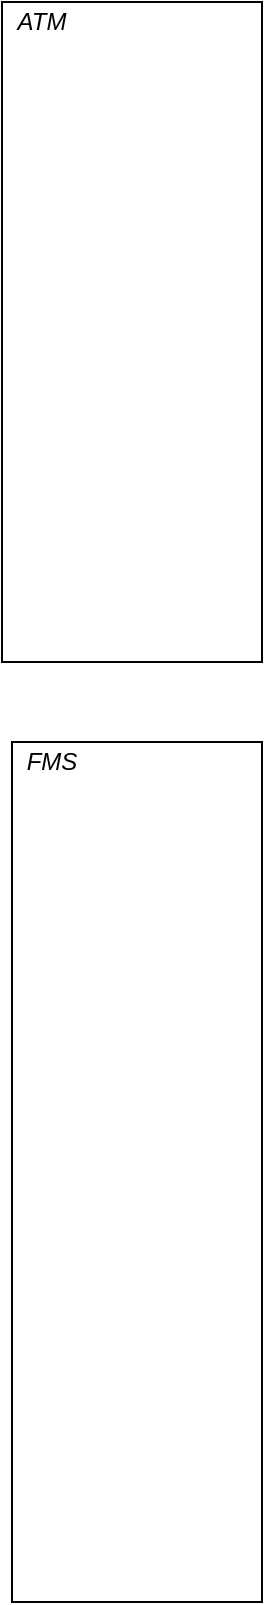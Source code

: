 <mxfile version="13.7.3" type="github">
  <diagram id="ibJbVLS4hWbRgZfAMbUb" name="Page-1">
    <mxGraphModel dx="868" dy="479" grid="1" gridSize="10" guides="1" tooltips="1" connect="1" arrows="1" fold="1" page="1" pageScale="1" pageWidth="850" pageHeight="1100" math="0" shadow="0">
      <root>
        <mxCell id="0" />
        <mxCell id="1" parent="0" />
        <mxCell id="TFYRqIjvRKhbQdXWvnds-1" value="" style="rounded=0;whiteSpace=wrap;html=1;" vertex="1" parent="1">
          <mxGeometry x="320" y="60" width="130" height="330" as="geometry" />
        </mxCell>
        <mxCell id="TFYRqIjvRKhbQdXWvnds-2" value="&lt;i&gt;ATM&lt;/i&gt;" style="text;html=1;strokeColor=none;fillColor=none;align=center;verticalAlign=middle;whiteSpace=wrap;rounded=0;" vertex="1" parent="1">
          <mxGeometry x="320" y="60" width="40" height="20" as="geometry" />
        </mxCell>
        <mxCell id="TFYRqIjvRKhbQdXWvnds-3" value="" style="rounded=0;whiteSpace=wrap;html=1;" vertex="1" parent="1">
          <mxGeometry x="325" y="430" width="125" height="430" as="geometry" />
        </mxCell>
        <mxCell id="TFYRqIjvRKhbQdXWvnds-6" value="&lt;i&gt;FMS&lt;/i&gt;" style="text;html=1;strokeColor=none;fillColor=none;align=center;verticalAlign=middle;whiteSpace=wrap;rounded=0;" vertex="1" parent="1">
          <mxGeometry x="325" y="430" width="40" height="20" as="geometry" />
        </mxCell>
      </root>
    </mxGraphModel>
  </diagram>
</mxfile>
